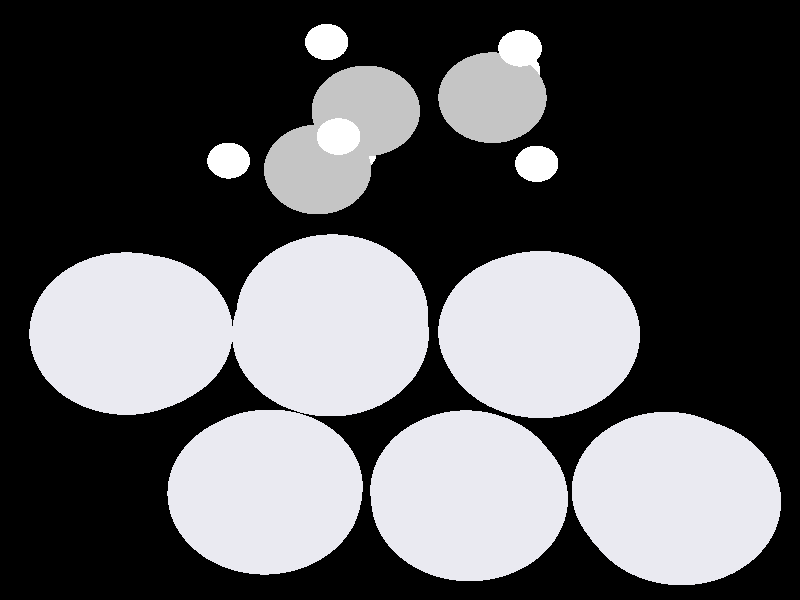 #include "colors.inc"
#include "finish.inc"

global_settings {assumed_gamma 1 max_trace_level 6}
background {color White transmit 1.0}
camera {perspective
  right -9.30*x up 8.33*y
  direction 100.00*z
  location <0,0,100.00> look_at <0,0,0>}


light_source {<  2.00,   3.00,  40.00> color White
  area_light <0.70, 0, 0>, <0, 0.70, 0>, 3, 3
  adaptive 1 jitter}
// no fog
#declare simple = finish {phong 0.7}
#declare pale = finish {ambient 0.5 diffuse 0.85 roughness 0.001 specular 0.200 }
#declare intermediate = finish {ambient 0.3 diffuse 0.6 specular 0.1 roughness 0.04}
#declare vmd = finish {ambient 0.0 diffuse 0.65 phong 0.1 phong_size 40.0 specular 0.5 }
#declare jmol = finish {ambient 0.2 diffuse 0.6 specular 1 roughness 0.001 metallic}
#declare ase2 = finish {ambient 0.05 brilliance 3 diffuse 0.6 metallic specular 0.7 roughness 0.04 reflection 0.15}
#declare ase3 = finish {ambient 0.15 brilliance 2 diffuse 0.6 metallic specular 1.0 roughness 0.001 reflection 0.0}
#declare glass = finish {ambient 0.05 diffuse 0.3 specular 1.0 roughness 0.001}
#declare glass2 = finish {ambient 0.01 diffuse 0.3 specular 1.0 reflection 0.25 roughness 0.001}
#declare Rcell = 0.050;
#declare Rbond = 0.100;

#macro atom(LOC, R, COL, TRANS, FIN)
  sphere{LOC, R texture{pigment{color COL transmit TRANS} finish{FIN}}}
#end
#macro constrain(LOC, R, COL, TRANS FIN)
union{torus{R, Rcell rotate 45*z texture{pigment{color COL transmit TRANS} finish{FIN}}}
     torus{R, Rcell rotate -45*z texture{pigment{color COL transmit TRANS} finish{FIN}}}
     translate LOC}
#end

// no cell vertices
atom(< -1.63,  -2.81,  -8.49>, 1.16, rgb <0.82, 0.82, 0.88>, 0.0, ase3) // #0
atom(< -1.62,  -2.77,  -5.64>, 1.16, rgb <0.82, 0.82, 0.88>, 0.0, ase3) // #1
atom(< -1.62,  -2.76,  -2.85>, 1.16, rgb <0.82, 0.82, 0.88>, 0.0, ase3) // #2
atom(<  0.82,  -2.80,  -7.07>, 1.16, rgb <0.82, 0.82, 0.88>, 0.0, ase3) // #3
atom(<  0.80,  -2.76,  -4.25>, 1.16, rgb <0.82, 0.82, 0.88>, 0.0, ase3) // #4
atom(<  0.82,  -2.80,  -1.42>, 1.16, rgb <0.82, 0.82, 0.88>, 0.0, ase3) // #5
atom(<  3.27,  -2.80,  -5.66>, 1.16, rgb <0.82, 0.82, 0.88>, 0.0, ase3) // #6
atom(<  3.27,  -2.81,  -2.83>, 1.16, rgb <0.82, 0.82, 0.88>, 0.0, ase3) // #7
atom(<  3.27,  -2.80,  -0.00>, 1.16, rgb <0.82, 0.82, 0.88>, 0.0, ase3) // #8
atom(< -3.27,  -0.48,  -8.49>, 1.16, rgb <0.82, 0.82, 0.88>, 0.0, ase3) // #9
atom(< -3.27,  -0.49,  -5.66>, 1.16, rgb <0.82, 0.82, 0.88>, 0.0, ase3) // #10
atom(< -3.27,  -0.48,  -2.83>, 1.16, rgb <0.82, 0.82, 0.88>, 0.0, ase3) // #11
atom(< -0.82,  -0.48,  -7.08>, 1.16, rgb <0.82, 0.82, 0.88>, 0.0, ase3) // #12
atom(< -0.82,  -0.21,  -4.24>, 1.16, rgb <0.82, 0.82, 0.88>, 0.0, ase3) // #13
atom(< -0.82,  -0.48,  -1.41>, 1.16, rgb <0.82, 0.82, 0.88>, 0.0, ase3) // #14
atom(<  1.63,  -0.47,  -5.66>, 1.16, rgb <0.82, 0.82, 0.88>, 0.0, ase3) // #15
atom(<  1.64,  -0.49,  -2.83>, 1.16, rgb <0.82, 0.82, 0.88>, 0.0, ase3) // #16
atom(<  1.63,  -0.48,   0.00>, 1.16, rgb <0.82, 0.82, 0.88>, 0.0, ase3) // #17
atom(< -1.00,   1.89,  -4.36>, 0.65, rgb <0.56, 0.56, 0.56>, 0.0, ase3) // #18
atom(< -0.41,   2.71,  -3.23>, 0.65, rgb <0.56, 0.56, 0.56>, 0.0, ase3) // #19
atom(<  1.11,   2.90,  -3.26>, 0.65, rgb <0.56, 0.56, 0.56>, 0.0, ase3) // #20
atom(< -2.08,   2.02,  -4.42>, 0.26, rgb <1.00, 1.00, 1.00>, 0.0, ase3) // #21
atom(< -0.55,   2.14,  -5.32>, 0.26, rgb <1.00, 1.00, 1.00>, 0.0, ase3) // #22
atom(< -0.73,   2.32,  -2.25>, 0.26, rgb <1.00, 1.00, 1.00>, 0.0, ase3) // #23
atom(< -0.88,   3.70,  -3.31>, 0.26, rgb <1.00, 1.00, 1.00>, 0.0, ase3) // #24
atom(<  1.43,   3.58,  -2.46>, 0.26, rgb <1.00, 1.00, 1.00>, 0.0, ase3) // #25
atom(<  1.44,   3.32,  -4.21>, 0.26, rgb <1.00, 1.00, 1.00>, 0.0, ase3) // #26
atom(<  1.64,   1.95,  -3.12>, 0.26, rgb <1.00, 1.00, 1.00>, 0.0, ase3) // #27

// no constraints
